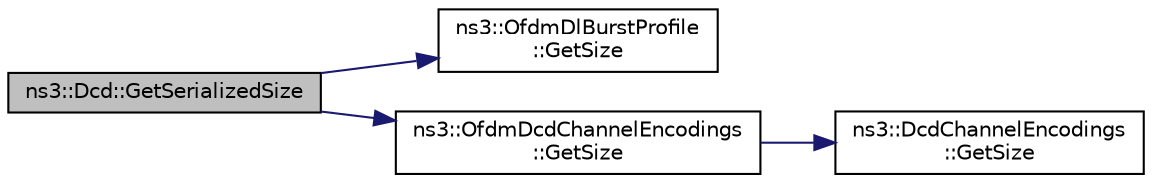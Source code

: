 digraph "ns3::Dcd::GetSerializedSize"
{
  edge [fontname="Helvetica",fontsize="10",labelfontname="Helvetica",labelfontsize="10"];
  node [fontname="Helvetica",fontsize="10",shape=record];
  rankdir="LR";
  Node1 [label="ns3::Dcd::GetSerializedSize",height=0.2,width=0.4,color="black", fillcolor="grey75", style="filled", fontcolor="black"];
  Node1 -> Node2 [color="midnightblue",fontsize="10",style="solid"];
  Node2 [label="ns3::OfdmDlBurstProfile\l::GetSize",height=0.2,width=0.4,color="black", fillcolor="white", style="filled",URL="$de/da9/classns3_1_1OfdmDlBurstProfile.html#ab61dacc58c2a5a6f8a6fed1582866b0a",tooltip="Get size. "];
  Node1 -> Node3 [color="midnightblue",fontsize="10",style="solid"];
  Node3 [label="ns3::OfdmDcdChannelEncodings\l::GetSize",height=0.2,width=0.4,color="black", fillcolor="white", style="filled",URL="$dc/dc3/classns3_1_1OfdmDcdChannelEncodings.html#aa114d471303c1413cda5d2537eaeaaab"];
  Node3 -> Node4 [color="midnightblue",fontsize="10",style="solid"];
  Node4 [label="ns3::DcdChannelEncodings\l::GetSize",height=0.2,width=0.4,color="black", fillcolor="white", style="filled",URL="$d8/de0/classns3_1_1DcdChannelEncodings.html#a1d81142f9693f707535abca720f322a4"];
}
